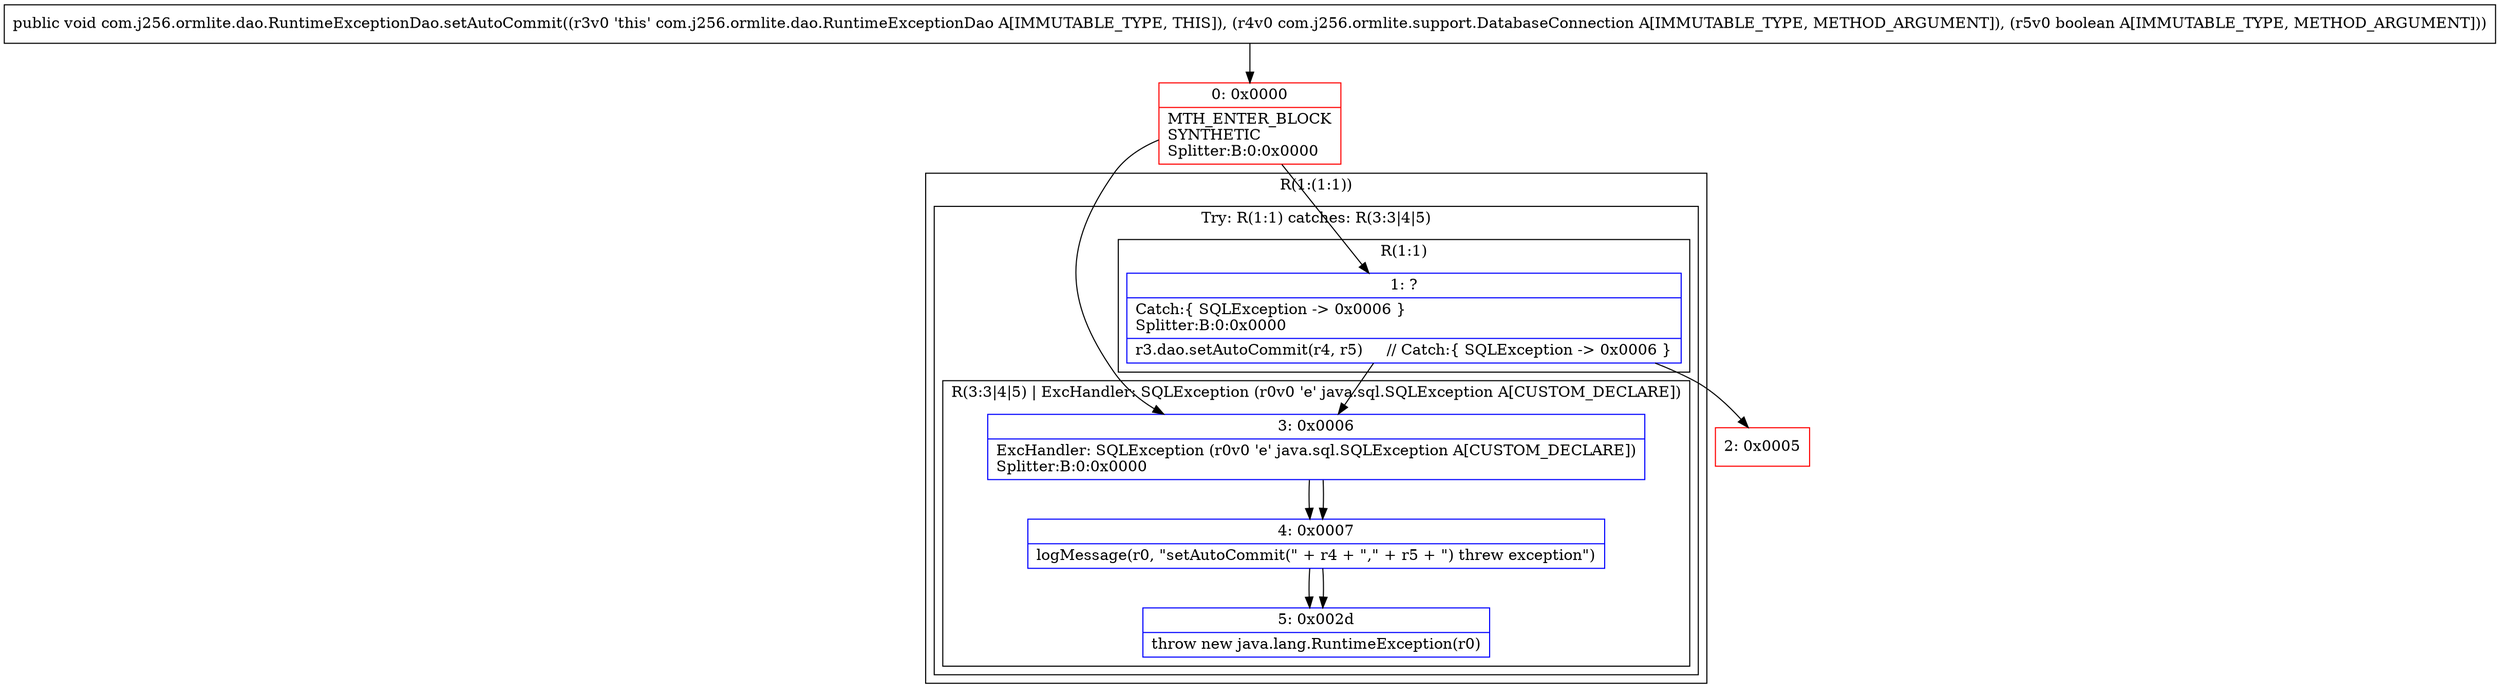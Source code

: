 digraph "CFG forcom.j256.ormlite.dao.RuntimeExceptionDao.setAutoCommit(Lcom\/j256\/ormlite\/support\/DatabaseConnection;Z)V" {
subgraph cluster_Region_400562456 {
label = "R(1:(1:1))";
node [shape=record,color=blue];
subgraph cluster_TryCatchRegion_1888649407 {
label = "Try: R(1:1) catches: R(3:3|4|5)";
node [shape=record,color=blue];
subgraph cluster_Region_147930944 {
label = "R(1:1)";
node [shape=record,color=blue];
Node_1 [shape=record,label="{1\:\ ?|Catch:\{ SQLException \-\> 0x0006 \}\lSplitter:B:0:0x0000\l|r3.dao.setAutoCommit(r4, r5)     \/\/ Catch:\{ SQLException \-\> 0x0006 \}\l}"];
}
subgraph cluster_Region_178202463 {
label = "R(3:3|4|5) | ExcHandler: SQLException (r0v0 'e' java.sql.SQLException A[CUSTOM_DECLARE])\l";
node [shape=record,color=blue];
Node_3 [shape=record,label="{3\:\ 0x0006|ExcHandler: SQLException (r0v0 'e' java.sql.SQLException A[CUSTOM_DECLARE])\lSplitter:B:0:0x0000\l}"];
Node_4 [shape=record,label="{4\:\ 0x0007|logMessage(r0, \"setAutoCommit(\" + r4 + \",\" + r5 + \") threw exception\")\l}"];
Node_5 [shape=record,label="{5\:\ 0x002d|throw new java.lang.RuntimeException(r0)\l}"];
}
}
}
subgraph cluster_Region_178202463 {
label = "R(3:3|4|5) | ExcHandler: SQLException (r0v0 'e' java.sql.SQLException A[CUSTOM_DECLARE])\l";
node [shape=record,color=blue];
Node_3 [shape=record,label="{3\:\ 0x0006|ExcHandler: SQLException (r0v0 'e' java.sql.SQLException A[CUSTOM_DECLARE])\lSplitter:B:0:0x0000\l}"];
Node_4 [shape=record,label="{4\:\ 0x0007|logMessage(r0, \"setAutoCommit(\" + r4 + \",\" + r5 + \") threw exception\")\l}"];
Node_5 [shape=record,label="{5\:\ 0x002d|throw new java.lang.RuntimeException(r0)\l}"];
}
Node_0 [shape=record,color=red,label="{0\:\ 0x0000|MTH_ENTER_BLOCK\lSYNTHETIC\lSplitter:B:0:0x0000\l}"];
Node_2 [shape=record,color=red,label="{2\:\ 0x0005}"];
MethodNode[shape=record,label="{public void com.j256.ormlite.dao.RuntimeExceptionDao.setAutoCommit((r3v0 'this' com.j256.ormlite.dao.RuntimeExceptionDao A[IMMUTABLE_TYPE, THIS]), (r4v0 com.j256.ormlite.support.DatabaseConnection A[IMMUTABLE_TYPE, METHOD_ARGUMENT]), (r5v0 boolean A[IMMUTABLE_TYPE, METHOD_ARGUMENT])) }"];
MethodNode -> Node_0;
Node_1 -> Node_2;
Node_1 -> Node_3;
Node_3 -> Node_4;
Node_4 -> Node_5;
Node_3 -> Node_4;
Node_4 -> Node_5;
Node_0 -> Node_1;
Node_0 -> Node_3;
}


